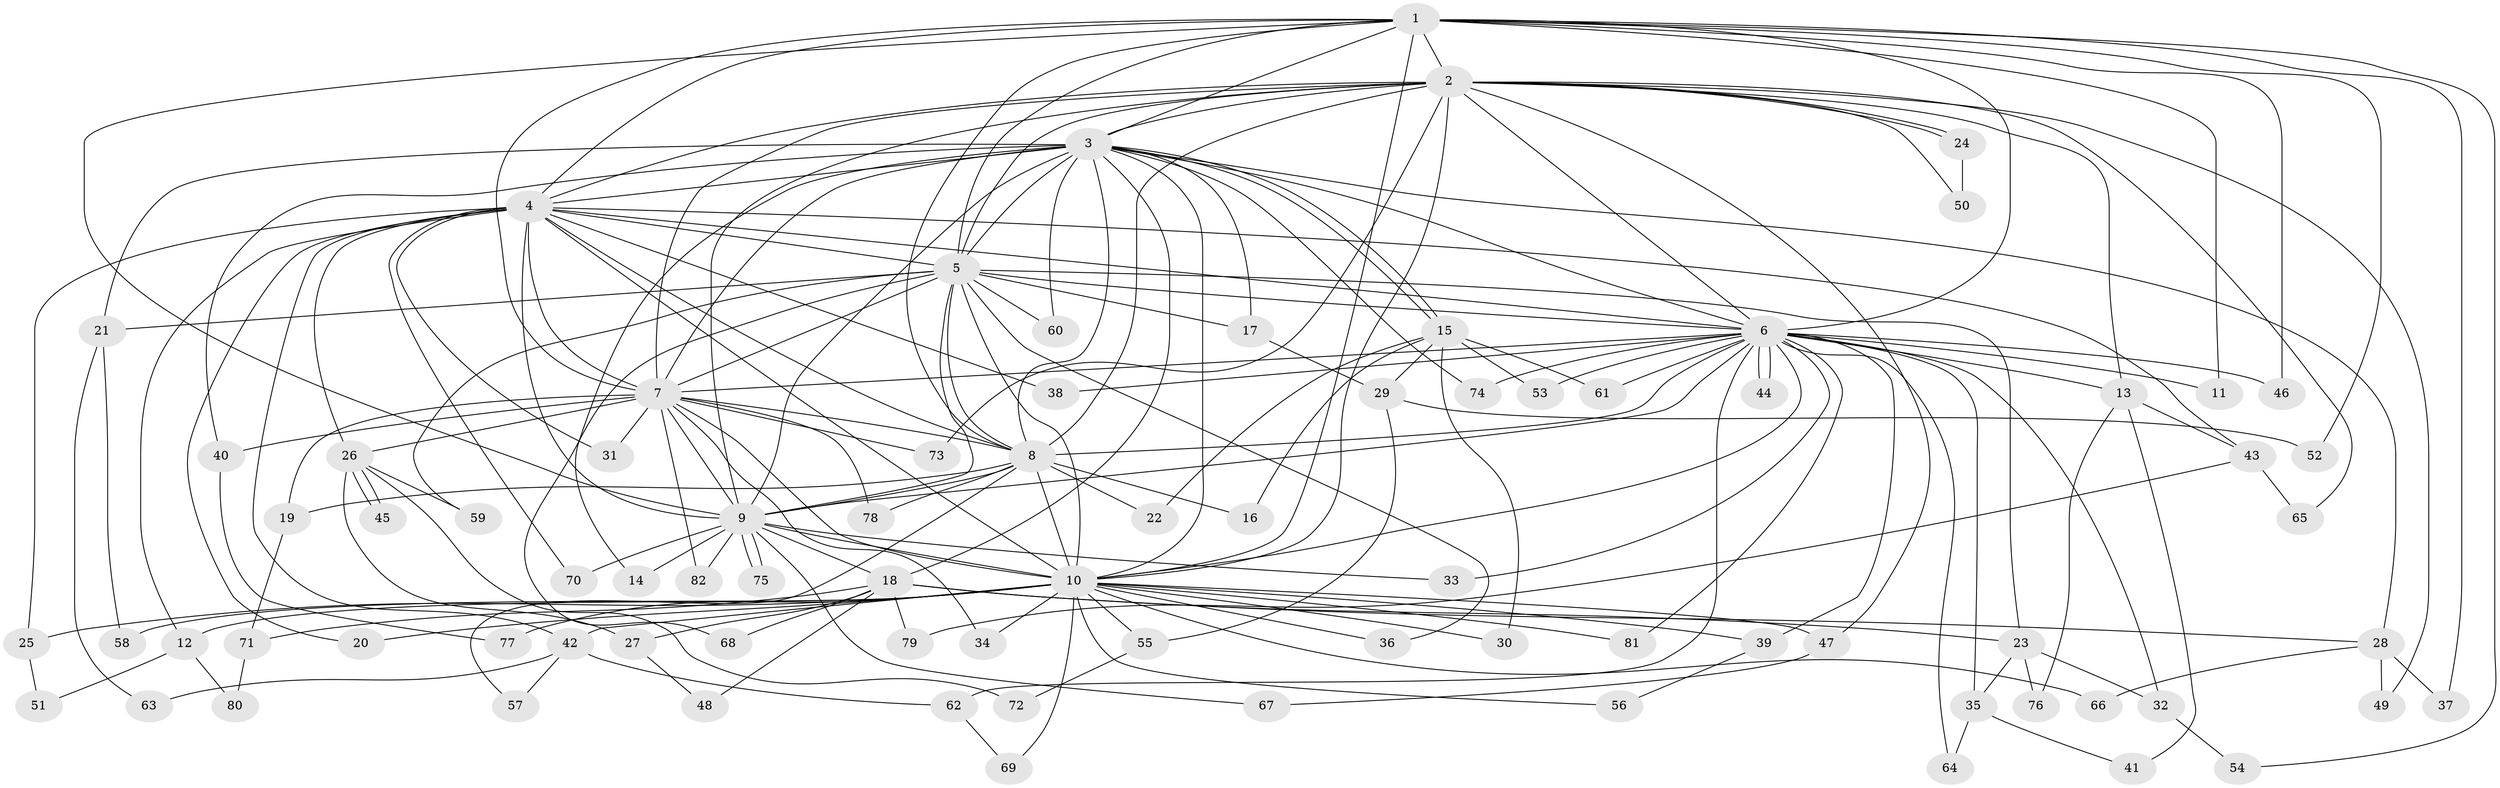 // coarse degree distribution, {11: 0.04878048780487805, 2: 0.4146341463414634, 1: 0.34146341463414637, 3: 0.12195121951219512, 9: 0.024390243902439025, 32: 0.024390243902439025, 10: 0.024390243902439025}
// Generated by graph-tools (version 1.1) at 2025/48/03/04/25 21:48:32]
// undirected, 82 vertices, 189 edges
graph export_dot {
graph [start="1"]
  node [color=gray90,style=filled];
  1;
  2;
  3;
  4;
  5;
  6;
  7;
  8;
  9;
  10;
  11;
  12;
  13;
  14;
  15;
  16;
  17;
  18;
  19;
  20;
  21;
  22;
  23;
  24;
  25;
  26;
  27;
  28;
  29;
  30;
  31;
  32;
  33;
  34;
  35;
  36;
  37;
  38;
  39;
  40;
  41;
  42;
  43;
  44;
  45;
  46;
  47;
  48;
  49;
  50;
  51;
  52;
  53;
  54;
  55;
  56;
  57;
  58;
  59;
  60;
  61;
  62;
  63;
  64;
  65;
  66;
  67;
  68;
  69;
  70;
  71;
  72;
  73;
  74;
  75;
  76;
  77;
  78;
  79;
  80;
  81;
  82;
  1 -- 2;
  1 -- 3;
  1 -- 4;
  1 -- 5;
  1 -- 6;
  1 -- 7;
  1 -- 8;
  1 -- 9;
  1 -- 10;
  1 -- 11;
  1 -- 37;
  1 -- 46;
  1 -- 52;
  1 -- 54;
  2 -- 3;
  2 -- 4;
  2 -- 5;
  2 -- 6;
  2 -- 7;
  2 -- 8;
  2 -- 9;
  2 -- 10;
  2 -- 13;
  2 -- 24;
  2 -- 24;
  2 -- 47;
  2 -- 49;
  2 -- 50;
  2 -- 65;
  2 -- 73;
  3 -- 4;
  3 -- 5;
  3 -- 6;
  3 -- 7;
  3 -- 8;
  3 -- 9;
  3 -- 10;
  3 -- 14;
  3 -- 15;
  3 -- 15;
  3 -- 17;
  3 -- 18;
  3 -- 21;
  3 -- 28;
  3 -- 40;
  3 -- 60;
  3 -- 74;
  4 -- 5;
  4 -- 6;
  4 -- 7;
  4 -- 8;
  4 -- 9;
  4 -- 10;
  4 -- 12;
  4 -- 20;
  4 -- 25;
  4 -- 26;
  4 -- 31;
  4 -- 38;
  4 -- 42;
  4 -- 43;
  4 -- 70;
  5 -- 6;
  5 -- 7;
  5 -- 8;
  5 -- 9;
  5 -- 10;
  5 -- 17;
  5 -- 21;
  5 -- 23;
  5 -- 36;
  5 -- 59;
  5 -- 60;
  5 -- 68;
  6 -- 7;
  6 -- 8;
  6 -- 9;
  6 -- 10;
  6 -- 11;
  6 -- 13;
  6 -- 32;
  6 -- 33;
  6 -- 35;
  6 -- 38;
  6 -- 39;
  6 -- 44;
  6 -- 44;
  6 -- 46;
  6 -- 53;
  6 -- 61;
  6 -- 62;
  6 -- 64;
  6 -- 74;
  6 -- 81;
  7 -- 8;
  7 -- 9;
  7 -- 10;
  7 -- 19;
  7 -- 26;
  7 -- 31;
  7 -- 34;
  7 -- 40;
  7 -- 73;
  7 -- 78;
  7 -- 82;
  8 -- 9;
  8 -- 10;
  8 -- 16;
  8 -- 19;
  8 -- 22;
  8 -- 57;
  8 -- 78;
  9 -- 10;
  9 -- 14;
  9 -- 18;
  9 -- 33;
  9 -- 67;
  9 -- 70;
  9 -- 75;
  9 -- 75;
  9 -- 82;
  10 -- 12;
  10 -- 20;
  10 -- 25;
  10 -- 30;
  10 -- 34;
  10 -- 36;
  10 -- 39;
  10 -- 42;
  10 -- 47;
  10 -- 55;
  10 -- 56;
  10 -- 58;
  10 -- 66;
  10 -- 69;
  10 -- 77;
  10 -- 81;
  12 -- 51;
  12 -- 80;
  13 -- 41;
  13 -- 43;
  13 -- 76;
  15 -- 16;
  15 -- 22;
  15 -- 29;
  15 -- 30;
  15 -- 53;
  15 -- 61;
  17 -- 29;
  18 -- 23;
  18 -- 27;
  18 -- 28;
  18 -- 48;
  18 -- 68;
  18 -- 71;
  18 -- 79;
  19 -- 71;
  21 -- 58;
  21 -- 63;
  23 -- 32;
  23 -- 35;
  23 -- 76;
  24 -- 50;
  25 -- 51;
  26 -- 27;
  26 -- 45;
  26 -- 45;
  26 -- 59;
  26 -- 72;
  27 -- 48;
  28 -- 37;
  28 -- 49;
  28 -- 66;
  29 -- 52;
  29 -- 55;
  32 -- 54;
  35 -- 41;
  35 -- 64;
  39 -- 56;
  40 -- 77;
  42 -- 57;
  42 -- 62;
  42 -- 63;
  43 -- 65;
  43 -- 79;
  47 -- 67;
  55 -- 72;
  62 -- 69;
  71 -- 80;
}
